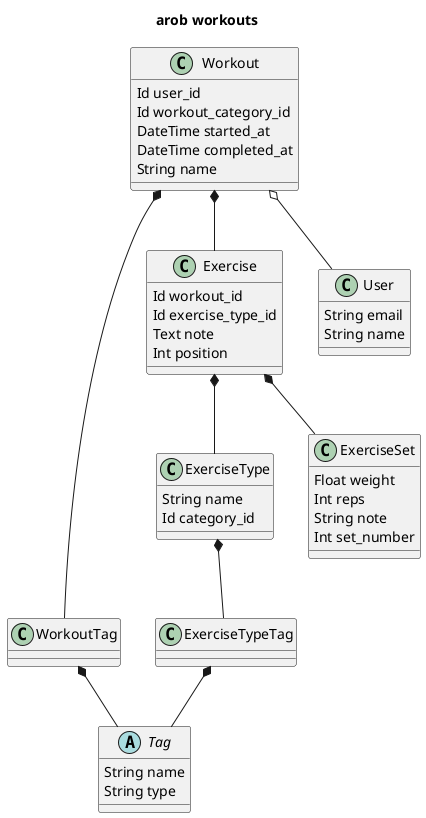 @startuml arob workouts

title arob workouts

class ExerciseType {
  String name
  Id category_id
}

abstract class Tag {
  String name
  String type
}

class ExerciseTypeTag {
}

class WorkoutTag {
}

class Workout {
  Id user_id
  Id workout_category_id
  DateTime started_at
  DateTime completed_at
  String name
}

class Exercise {
  Id workout_id
  Id exercise_type_id
  Text note
  Int position
}

class ExerciseSet {
  Float weight
  Int reps
  String note
  Int set_number
}

class User {
  String email
  String name
}

Workout o-- User
Exercise *-- ExerciseSet
Workout *-- Exercise
Exercise *-- ExerciseType
ExerciseType *-- ExerciseTypeTag
Workout *-- WorkoutTag
ExerciseTypeTag *-- Tag
WorkoutTag *-- Tag

@enduml

